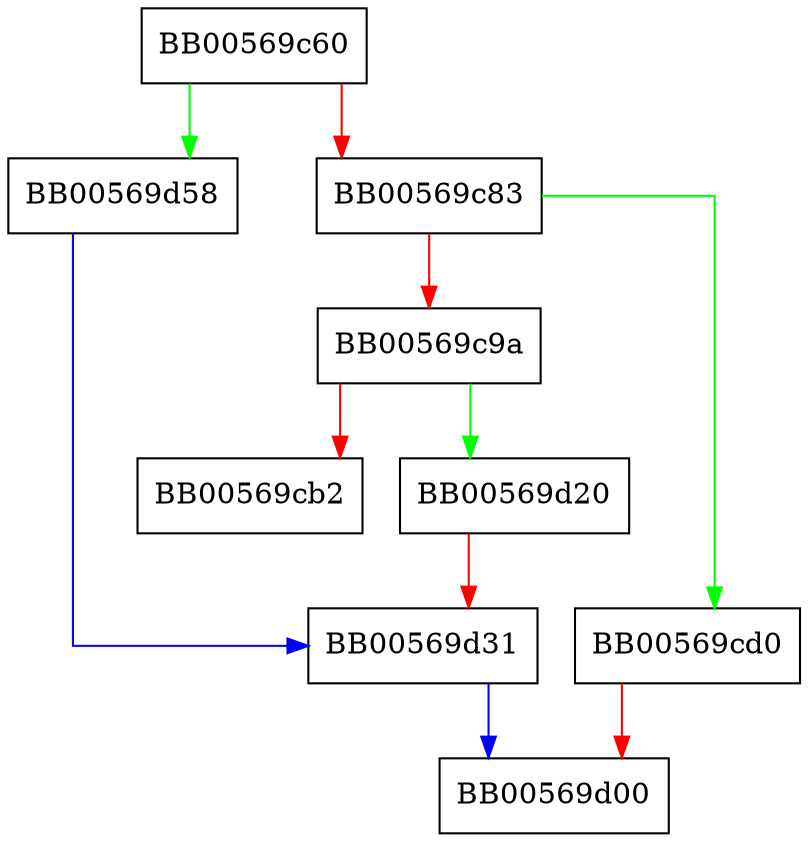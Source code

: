 digraph ossl_cms_set1_ias {
  node [shape="box"];
  graph [splines=ortho];
  BB00569c60 -> BB00569d58 [color="green"];
  BB00569c60 -> BB00569c83 [color="red"];
  BB00569c83 -> BB00569cd0 [color="green"];
  BB00569c83 -> BB00569c9a [color="red"];
  BB00569c9a -> BB00569d20 [color="green"];
  BB00569c9a -> BB00569cb2 [color="red"];
  BB00569cd0 -> BB00569d00 [color="red"];
  BB00569d20 -> BB00569d31 [color="red"];
  BB00569d31 -> BB00569d00 [color="blue"];
  BB00569d58 -> BB00569d31 [color="blue"];
}